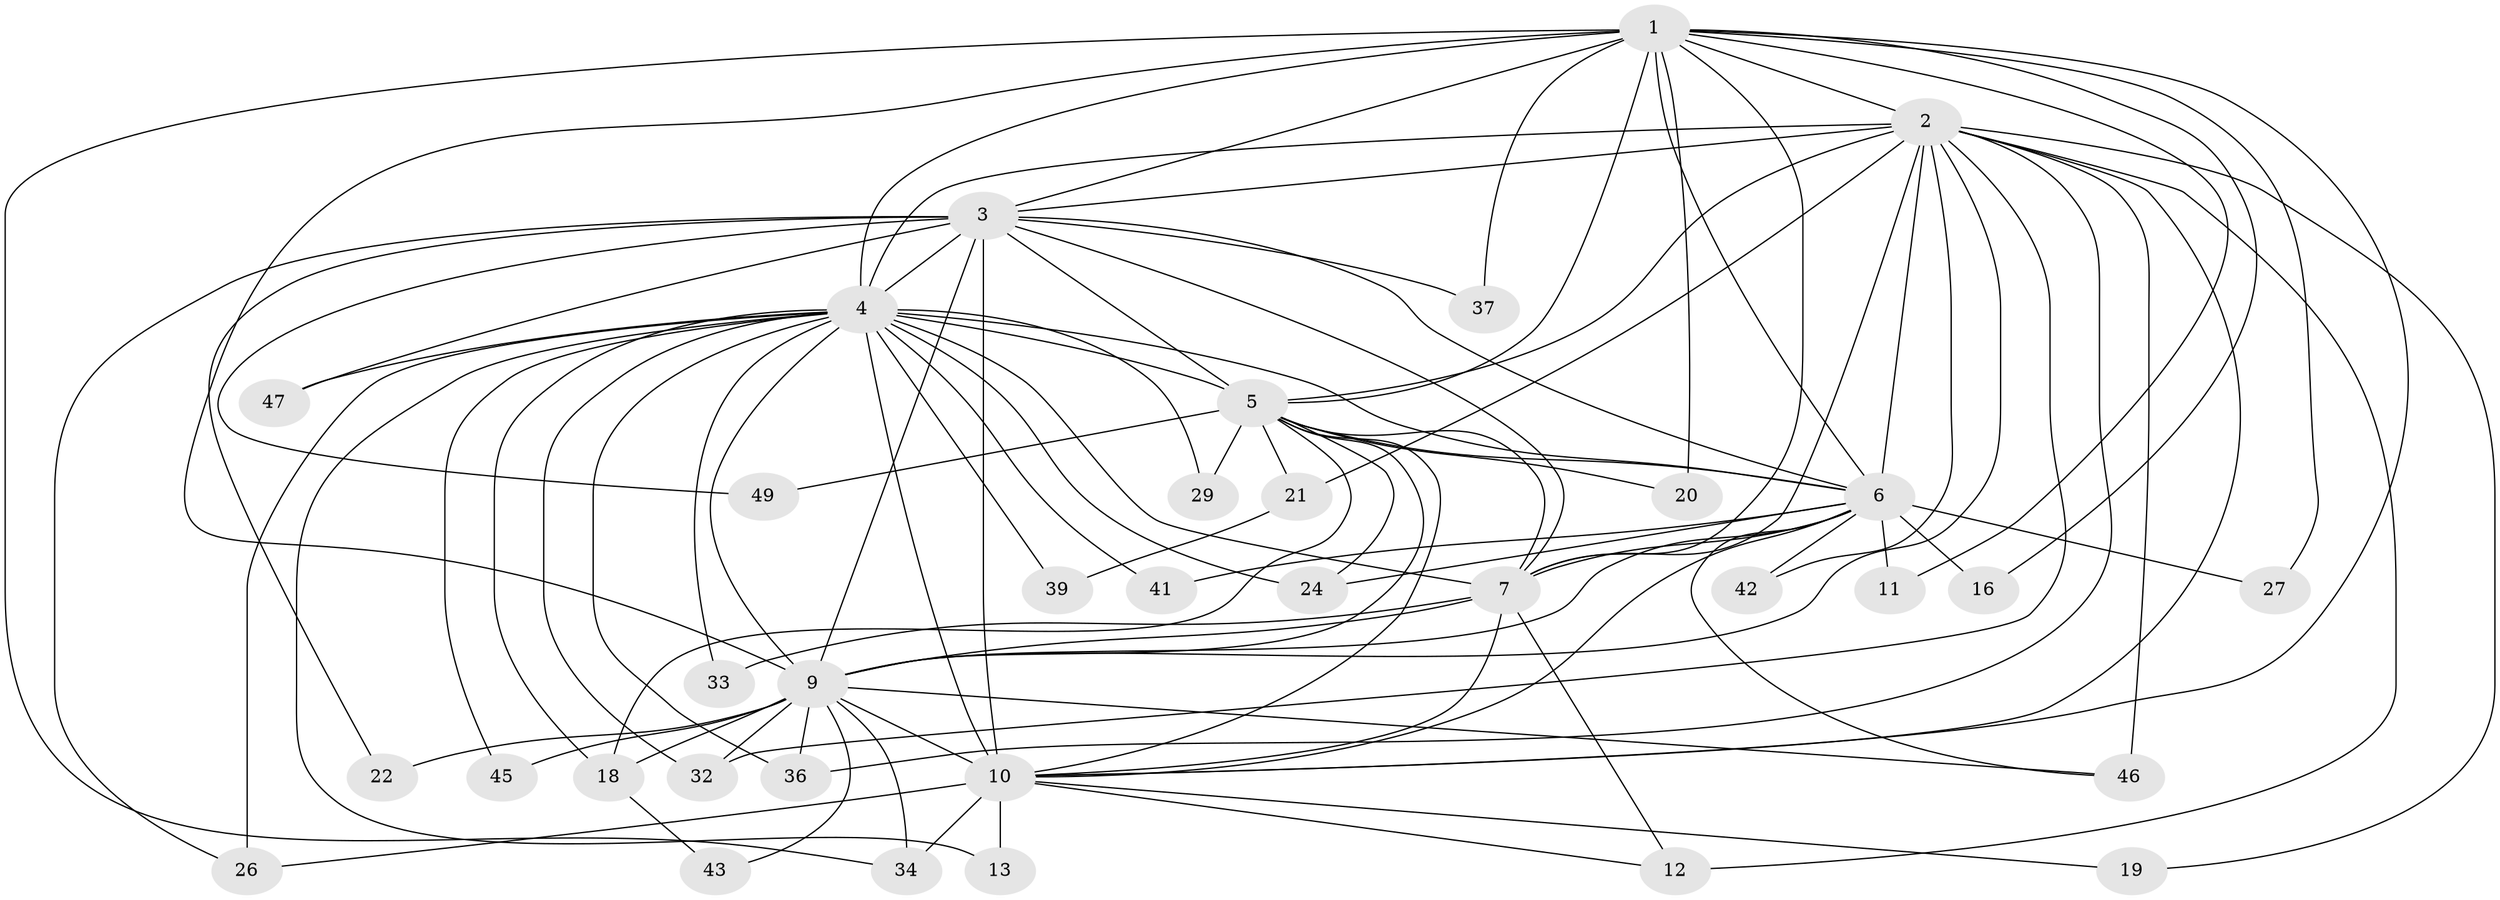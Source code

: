 // original degree distribution, {18: 0.06, 16: 0.02, 15: 0.06, 13: 0.02, 12: 0.02, 17: 0.02, 2: 0.54, 3: 0.26}
// Generated by graph-tools (version 1.1) at 2025/10/02/27/25 16:10:57]
// undirected, 35 vertices, 96 edges
graph export_dot {
graph [start="1"]
  node [color=gray90,style=filled];
  1 [super="+44"];
  2 [super="+50"];
  3 [super="+23"];
  4 [super="+8"];
  5 [super="+25"];
  6 [super="+17"];
  7 [super="+14"];
  9 [super="+15"];
  10 [super="+35"];
  11;
  12 [super="+30"];
  13;
  16;
  18 [super="+31"];
  19;
  20;
  21;
  22;
  24;
  26 [super="+28"];
  27;
  29;
  32 [super="+48"];
  33;
  34 [super="+40"];
  36 [super="+38"];
  37;
  39;
  41;
  42;
  43;
  45;
  46;
  47;
  49;
  1 -- 2;
  1 -- 3;
  1 -- 4 [weight=2];
  1 -- 5;
  1 -- 6 [weight=2];
  1 -- 7;
  1 -- 9;
  1 -- 10;
  1 -- 11;
  1 -- 16;
  1 -- 20;
  1 -- 27;
  1 -- 34;
  1 -- 37;
  2 -- 3;
  2 -- 4 [weight=2];
  2 -- 5;
  2 -- 6;
  2 -- 7;
  2 -- 9;
  2 -- 10;
  2 -- 12;
  2 -- 19;
  2 -- 21;
  2 -- 32;
  2 -- 42;
  2 -- 46;
  2 -- 36;
  3 -- 4 [weight=2];
  3 -- 5;
  3 -- 6 [weight=2];
  3 -- 7;
  3 -- 9;
  3 -- 10 [weight=2];
  3 -- 22;
  3 -- 26;
  3 -- 47;
  3 -- 49;
  3 -- 37;
  4 -- 5 [weight=2];
  4 -- 6 [weight=2];
  4 -- 7 [weight=2];
  4 -- 9 [weight=2];
  4 -- 10 [weight=2];
  4 -- 13;
  4 -- 33;
  4 -- 36;
  4 -- 24;
  4 -- 26;
  4 -- 29;
  4 -- 39;
  4 -- 41;
  4 -- 45;
  4 -- 47;
  4 -- 18;
  4 -- 32;
  5 -- 6;
  5 -- 7;
  5 -- 9;
  5 -- 10;
  5 -- 18;
  5 -- 20;
  5 -- 21;
  5 -- 29;
  5 -- 49;
  5 -- 24;
  6 -- 7 [weight=2];
  6 -- 9;
  6 -- 10;
  6 -- 11;
  6 -- 16;
  6 -- 24;
  6 -- 27;
  6 -- 41;
  6 -- 42;
  6 -- 46;
  7 -- 9;
  7 -- 10;
  7 -- 33;
  7 -- 12;
  9 -- 10;
  9 -- 18;
  9 -- 22;
  9 -- 32;
  9 -- 34;
  9 -- 36;
  9 -- 43;
  9 -- 45;
  9 -- 46;
  10 -- 12;
  10 -- 13;
  10 -- 19;
  10 -- 26;
  10 -- 34;
  18 -- 43;
  21 -- 39;
}
